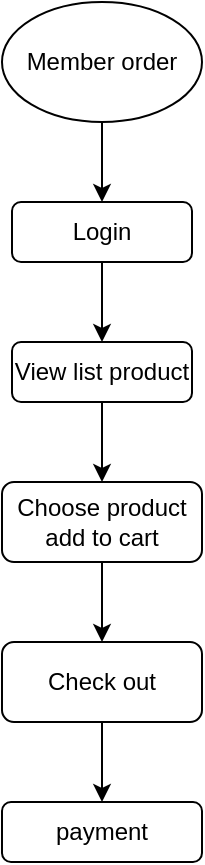 <mxfile version="13.0.9" type="github">
  <diagram id="GiN0bcaVSq-Nco3qbVdd" name="Page-1">
    <mxGraphModel dx="1422" dy="772" grid="1" gridSize="10" guides="1" tooltips="1" connect="1" arrows="1" fold="1" page="1" pageScale="1" pageWidth="1169" pageHeight="1654" math="0" shadow="0">
      <root>
        <mxCell id="0" />
        <mxCell id="1" parent="0" />
        <mxCell id="2O2IhLBV_4dH4n86eigs-8" style="edgeStyle=orthogonalEdgeStyle;rounded=0;orthogonalLoop=1;jettySize=auto;html=1;entryX=0.5;entryY=0;entryDx=0;entryDy=0;" parent="1" source="2O2IhLBV_4dH4n86eigs-4" target="2O2IhLBV_4dH4n86eigs-5" edge="1">
          <mxGeometry relative="1" as="geometry" />
        </mxCell>
        <mxCell id="2O2IhLBV_4dH4n86eigs-4" value="Member order" style="ellipse;whiteSpace=wrap;html=1;" parent="1" vertex="1">
          <mxGeometry x="180" y="100" width="100" height="60" as="geometry" />
        </mxCell>
        <mxCell id="g3OG-kWZPn6Ce04aHaVN-3" value="" style="edgeStyle=orthogonalEdgeStyle;rounded=0;orthogonalLoop=1;jettySize=auto;html=1;" edge="1" parent="1" source="2O2IhLBV_4dH4n86eigs-5" target="g3OG-kWZPn6Ce04aHaVN-2">
          <mxGeometry relative="1" as="geometry" />
        </mxCell>
        <mxCell id="2O2IhLBV_4dH4n86eigs-5" value="Login" style="rounded=1;whiteSpace=wrap;html=1;" parent="1" vertex="1">
          <mxGeometry x="185" y="200" width="90" height="30" as="geometry" />
        </mxCell>
        <mxCell id="g3OG-kWZPn6Ce04aHaVN-6" value="" style="edgeStyle=orthogonalEdgeStyle;rounded=0;orthogonalLoop=1;jettySize=auto;html=1;" edge="1" parent="1" source="g3OG-kWZPn6Ce04aHaVN-2" target="g3OG-kWZPn6Ce04aHaVN-5">
          <mxGeometry relative="1" as="geometry" />
        </mxCell>
        <mxCell id="g3OG-kWZPn6Ce04aHaVN-2" value="View list product" style="rounded=1;whiteSpace=wrap;html=1;" vertex="1" parent="1">
          <mxGeometry x="185" y="270" width="90" height="30" as="geometry" />
        </mxCell>
        <mxCell id="g3OG-kWZPn6Ce04aHaVN-8" value="" style="edgeStyle=orthogonalEdgeStyle;rounded=0;orthogonalLoop=1;jettySize=auto;html=1;" edge="1" parent="1" source="g3OG-kWZPn6Ce04aHaVN-5" target="g3OG-kWZPn6Ce04aHaVN-7">
          <mxGeometry relative="1" as="geometry" />
        </mxCell>
        <mxCell id="g3OG-kWZPn6Ce04aHaVN-5" value="Choose&amp;nbsp;product&lt;br&gt;add to cart" style="rounded=1;whiteSpace=wrap;html=1;" vertex="1" parent="1">
          <mxGeometry x="180" y="340" width="100" height="40" as="geometry" />
        </mxCell>
        <mxCell id="g3OG-kWZPn6Ce04aHaVN-10" value="" style="edgeStyle=orthogonalEdgeStyle;rounded=0;orthogonalLoop=1;jettySize=auto;html=1;" edge="1" parent="1" source="g3OG-kWZPn6Ce04aHaVN-7" target="g3OG-kWZPn6Ce04aHaVN-9">
          <mxGeometry relative="1" as="geometry" />
        </mxCell>
        <mxCell id="g3OG-kWZPn6Ce04aHaVN-7" value="Check out" style="rounded=1;whiteSpace=wrap;html=1;" vertex="1" parent="1">
          <mxGeometry x="180" y="420" width="100" height="40" as="geometry" />
        </mxCell>
        <mxCell id="g3OG-kWZPn6Ce04aHaVN-9" value="payment" style="rounded=1;whiteSpace=wrap;html=1;" vertex="1" parent="1">
          <mxGeometry x="180" y="500" width="100" height="30" as="geometry" />
        </mxCell>
      </root>
    </mxGraphModel>
  </diagram>
</mxfile>
